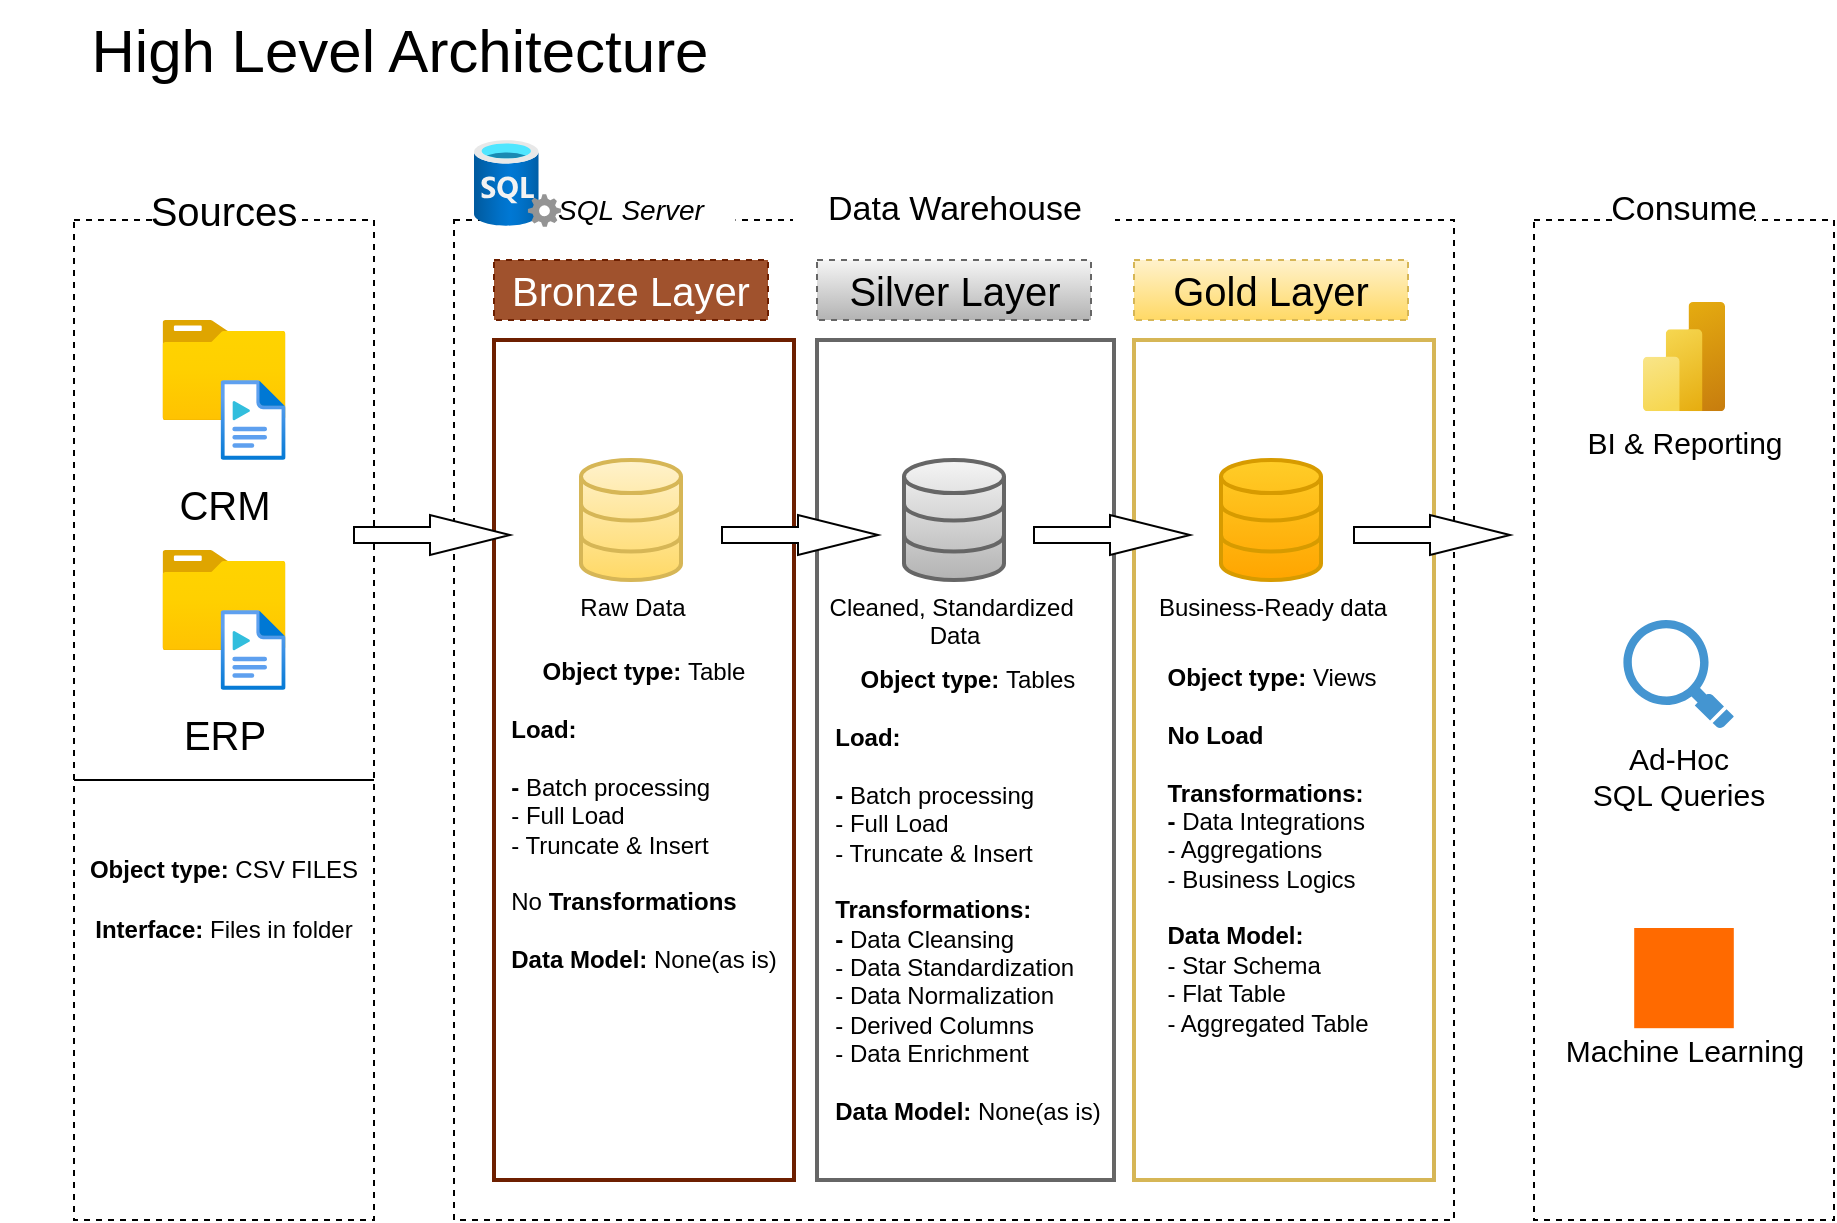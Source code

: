 <mxfile version="27.0.9">
  <diagram name="Sivu-1" id="QBBaQ64bJx7QSxKJhzwh">
    <mxGraphModel dx="1226" dy="736" grid="1" gridSize="10" guides="1" tooltips="1" connect="1" arrows="1" fold="1" page="1" pageScale="1" pageWidth="827" pageHeight="1169" math="0" shadow="0">
      <root>
        <mxCell id="0" />
        <mxCell id="1" parent="0" />
        <mxCell id="r4S6j7dR2Bc74DlHvSjS-1" value="" style="rounded=0;whiteSpace=wrap;html=1;fillColor=none;dashed=1;" vertex="1" parent="1">
          <mxGeometry x="240" y="180" width="500" height="500" as="geometry" />
        </mxCell>
        <mxCell id="r4S6j7dR2Bc74DlHvSjS-2" value="" style="rounded=0;whiteSpace=wrap;html=1;fillColor=none;dashed=1;" vertex="1" parent="1">
          <mxGeometry x="780" y="180" width="150" height="500" as="geometry" />
        </mxCell>
        <mxCell id="r4S6j7dR2Bc74DlHvSjS-3" value="" style="rounded=0;whiteSpace=wrap;html=1;fillColor=none;dashed=1;" vertex="1" parent="1">
          <mxGeometry x="50" y="180" width="150" height="500" as="geometry" />
        </mxCell>
        <mxCell id="r4S6j7dR2Bc74DlHvSjS-4" value="&lt;font style=&quot;font-size: 20px;&quot;&gt;Sources&lt;/font&gt;" style="text;html=1;align=center;verticalAlign=middle;whiteSpace=wrap;rounded=0;fillColor=default;" vertex="1" parent="1">
          <mxGeometry x="90" y="160" width="70" height="30" as="geometry" />
        </mxCell>
        <mxCell id="r4S6j7dR2Bc74DlHvSjS-5" value="&lt;font style=&quot;font-size: 17px;&quot;&gt;Consume&lt;/font&gt;" style="text;html=1;align=center;verticalAlign=middle;whiteSpace=wrap;rounded=0;fillColor=default;" vertex="1" parent="1">
          <mxGeometry x="820" y="160" width="70" height="30" as="geometry" />
        </mxCell>
        <mxCell id="r4S6j7dR2Bc74DlHvSjS-6" value="&lt;font style=&quot;font-size: 17px;&quot;&gt;Data Warehouse&lt;/font&gt;" style="text;html=1;align=center;verticalAlign=middle;whiteSpace=wrap;rounded=0;fillColor=default;" vertex="1" parent="1">
          <mxGeometry x="409.5" y="160" width="161" height="30" as="geometry" />
        </mxCell>
        <mxCell id="r4S6j7dR2Bc74DlHvSjS-7" value="&lt;font style=&quot;font-size: 20px;&quot;&gt;Bronze Layer&lt;/font&gt;" style="rounded=0;whiteSpace=wrap;html=1;fillColor=#a0522d;dashed=1;fontColor=#ffffff;strokeColor=#6D1F00;" vertex="1" parent="1">
          <mxGeometry x="260" y="200" width="137" height="30" as="geometry" />
        </mxCell>
        <mxCell id="r4S6j7dR2Bc74DlHvSjS-8" value="" style="rounded=0;whiteSpace=wrap;html=1;fillColor=none;fontColor=#ffffff;strokeColor=#6D1F00;strokeWidth=2;" vertex="1" parent="1">
          <mxGeometry x="260" y="240" width="150" height="420" as="geometry" />
        </mxCell>
        <mxCell id="r4S6j7dR2Bc74DlHvSjS-9" value="&lt;font style=&quot;font-size: 20px;&quot;&gt;Silver Layer&lt;/font&gt;" style="rounded=0;whiteSpace=wrap;html=1;fillColor=#f5f5f5;dashed=1;strokeColor=#666666;gradientColor=#b3b3b3;fontColor=#000000;" vertex="1" parent="1">
          <mxGeometry x="421.5" y="200" width="137" height="30" as="geometry" />
        </mxCell>
        <mxCell id="r4S6j7dR2Bc74DlHvSjS-10" value="" style="rounded=0;whiteSpace=wrap;html=1;fillColor=none;strokeColor=#666666;gradientColor=#b3b3b3;strokeWidth=2;" vertex="1" parent="1">
          <mxGeometry x="421.5" y="240" width="148.5" height="420" as="geometry" />
        </mxCell>
        <mxCell id="r4S6j7dR2Bc74DlHvSjS-11" value="&lt;font style=&quot;font-size: 20px;&quot;&gt;Gold Layer&lt;/font&gt;" style="rounded=0;whiteSpace=wrap;html=1;fillColor=#fff2cc;dashed=1;strokeColor=#d6b656;gradientColor=#ffd966;fontColor=#000000;" vertex="1" parent="1">
          <mxGeometry x="580" y="200" width="137" height="30" as="geometry" />
        </mxCell>
        <mxCell id="r4S6j7dR2Bc74DlHvSjS-12" value="" style="rounded=0;whiteSpace=wrap;html=1;fillColor=none;strokeColor=#d6b656;strokeWidth=2;gradientColor=#ffd966;" vertex="1" parent="1">
          <mxGeometry x="580" y="240" width="150" height="420" as="geometry" />
        </mxCell>
        <mxCell id="r4S6j7dR2Bc74DlHvSjS-15" value="" style="group;fontSize=13;" vertex="1" connectable="0" parent="1">
          <mxGeometry x="94.19" y="230" width="61.61" height="70" as="geometry" />
        </mxCell>
        <mxCell id="r4S6j7dR2Bc74DlHvSjS-13" value="&lt;div&gt;&lt;span&gt;&lt;font style=&quot;font-size: 20px;&quot;&gt;&lt;br&gt;&lt;/font&gt;&lt;/span&gt;&lt;/div&gt;&lt;div&gt;&lt;span&gt;&lt;font style=&quot;font-size: 20px;&quot;&gt;CRM&lt;/font&gt;&lt;/span&gt;&lt;/div&gt;" style="image;aspect=fixed;html=1;points=[];align=center;fontSize=12;image=img/lib/azure2/general/Folder_Blank.svg;" vertex="1" parent="r4S6j7dR2Bc74DlHvSjS-15">
          <mxGeometry width="61.61" height="50" as="geometry" />
        </mxCell>
        <mxCell id="r4S6j7dR2Bc74DlHvSjS-14" value="" style="image;aspect=fixed;html=1;points=[];align=center;fontSize=12;image=img/lib/azure2/general/Media_File.svg;" vertex="1" parent="r4S6j7dR2Bc74DlHvSjS-15">
          <mxGeometry x="29.11" y="30" width="32.5" height="40" as="geometry" />
        </mxCell>
        <mxCell id="r4S6j7dR2Bc74DlHvSjS-16" value="" style="group;fontSize=13;" vertex="1" connectable="0" parent="1">
          <mxGeometry x="94.19" y="345" width="61.61" height="70" as="geometry" />
        </mxCell>
        <mxCell id="r4S6j7dR2Bc74DlHvSjS-17" value="&lt;div&gt;&lt;span&gt;&lt;font style=&quot;font-size: 20px;&quot;&gt;&lt;br&gt;&lt;/font&gt;&lt;/span&gt;&lt;/div&gt;&lt;div&gt;&lt;span&gt;&lt;font style=&quot;font-size: 20px;&quot;&gt;ERP&lt;/font&gt;&lt;/span&gt;&lt;/div&gt;" style="image;aspect=fixed;html=1;points=[];align=center;fontSize=12;image=img/lib/azure2/general/Folder_Blank.svg;" vertex="1" parent="r4S6j7dR2Bc74DlHvSjS-16">
          <mxGeometry width="61.61" height="50" as="geometry" />
        </mxCell>
        <mxCell id="r4S6j7dR2Bc74DlHvSjS-18" value="" style="image;aspect=fixed;html=1;points=[];align=center;fontSize=12;image=img/lib/azure2/general/Media_File.svg;" vertex="1" parent="r4S6j7dR2Bc74DlHvSjS-16">
          <mxGeometry x="29.11" y="30" width="32.5" height="40" as="geometry" />
        </mxCell>
        <mxCell id="r4S6j7dR2Bc74DlHvSjS-19" value="" style="endArrow=none;html=1;rounded=0;" edge="1" parent="1">
          <mxGeometry width="50" height="50" relative="1" as="geometry">
            <mxPoint x="50" y="460" as="sourcePoint" />
            <mxPoint x="200" y="460" as="targetPoint" />
          </mxGeometry>
        </mxCell>
        <mxCell id="r4S6j7dR2Bc74DlHvSjS-21" value="&lt;b&gt;Object type: &lt;/b&gt;CSV FILES" style="text;html=1;align=center;verticalAlign=middle;whiteSpace=wrap;rounded=0;" vertex="1" parent="1">
          <mxGeometry x="50" y="490" width="150" height="30" as="geometry" />
        </mxCell>
        <mxCell id="r4S6j7dR2Bc74DlHvSjS-22" value="&lt;b&gt;Interface: &lt;/b&gt;Files in folder" style="text;html=1;align=center;verticalAlign=middle;whiteSpace=wrap;rounded=0;" vertex="1" parent="1">
          <mxGeometry x="50" y="520" width="150" height="30" as="geometry" />
        </mxCell>
        <mxCell id="r4S6j7dR2Bc74DlHvSjS-23" value="Raw Data" style="html=1;verticalLabelPosition=bottom;align=center;labelBackgroundColor=none;verticalAlign=top;strokeWidth=2;strokeColor=#d6b656;shadow=0;dashed=0;shape=mxgraph.ios7.icons.data;fillColor=#fff2cc;gradientColor=#ffd966;" vertex="1" parent="1">
          <mxGeometry x="303.5" y="300" width="50" height="60" as="geometry" />
        </mxCell>
        <mxCell id="r4S6j7dR2Bc74DlHvSjS-24" value="Cleaned, Standardized&amp;nbsp;&lt;div&gt;Data&lt;/div&gt;" style="html=1;verticalLabelPosition=bottom;align=center;labelBackgroundColor=none;verticalAlign=top;strokeWidth=2;strokeColor=#666666;shadow=0;dashed=0;shape=mxgraph.ios7.icons.data;fillColor=#f5f5f5;gradientColor=#b3b3b3;" vertex="1" parent="1">
          <mxGeometry x="465" y="300" width="50" height="60" as="geometry" />
        </mxCell>
        <mxCell id="r4S6j7dR2Bc74DlHvSjS-25" value="Business-Ready data" style="html=1;verticalLabelPosition=bottom;align=center;labelBackgroundColor=none;verticalAlign=top;strokeWidth=2;strokeColor=#d79b00;shadow=0;dashed=0;shape=mxgraph.ios7.icons.data;fillColor=#ffcd28;gradientColor=#ffa500;" vertex="1" parent="1">
          <mxGeometry x="623.5" y="300" width="50" height="60" as="geometry" />
        </mxCell>
        <mxCell id="r4S6j7dR2Bc74DlHvSjS-27" value="" style="html=1;shadow=0;dashed=0;align=center;verticalAlign=middle;shape=mxgraph.arrows2.arrow;dy=0.6;dx=40;notch=0;" vertex="1" parent="1">
          <mxGeometry x="374" y="327.5" width="78" height="20" as="geometry" />
        </mxCell>
        <mxCell id="r4S6j7dR2Bc74DlHvSjS-28" value="" style="html=1;shadow=0;dashed=0;align=center;verticalAlign=middle;shape=mxgraph.arrows2.arrow;dy=0.6;dx=40;notch=0;" vertex="1" parent="1">
          <mxGeometry x="190" y="327.5" width="78" height="20" as="geometry" />
        </mxCell>
        <mxCell id="r4S6j7dR2Bc74DlHvSjS-29" value="" style="html=1;shadow=0;dashed=0;align=center;verticalAlign=middle;shape=mxgraph.arrows2.arrow;dy=0.6;dx=40;notch=0;" vertex="1" parent="1">
          <mxGeometry x="530" y="327.5" width="78" height="20" as="geometry" />
        </mxCell>
        <mxCell id="r4S6j7dR2Bc74DlHvSjS-30" value="" style="html=1;shadow=0;dashed=0;align=center;verticalAlign=middle;shape=mxgraph.arrows2.arrow;dy=0.6;dx=40;notch=0;" vertex="1" parent="1">
          <mxGeometry x="690" y="327.5" width="78" height="20" as="geometry" />
        </mxCell>
        <mxCell id="r4S6j7dR2Bc74DlHvSjS-31" value="&lt;b&gt;Object type: &lt;/b&gt;Table&lt;div&gt;&lt;br&gt;&lt;div style=&quot;text-align: left;&quot;&gt;&lt;b&gt;Load:&amp;nbsp;&lt;/b&gt;&lt;/div&gt;&lt;div style=&quot;text-align: left;&quot;&gt;&lt;b&gt;&lt;br&gt;&lt;/b&gt;&lt;/div&gt;&lt;div style=&quot;text-align: left;&quot;&gt;&lt;b&gt;- &lt;/b&gt;Batch processing&lt;/div&gt;&lt;div style=&quot;text-align: left;&quot;&gt;- Full Load&lt;/div&gt;&lt;div style=&quot;text-align: left;&quot;&gt;- Truncate &amp;amp; Insert&lt;/div&gt;&lt;div style=&quot;text-align: left;&quot;&gt;&lt;br&gt;&lt;/div&gt;&lt;div style=&quot;text-align: left;&quot;&gt;No &lt;b&gt;Transformations&lt;/b&gt;&lt;/div&gt;&lt;div style=&quot;text-align: left;&quot;&gt;&lt;b&gt;&lt;br&gt;&lt;/b&gt;&lt;/div&gt;&lt;div style=&quot;text-align: left;&quot;&gt;&lt;b&gt;Data Model: &lt;/b&gt;None(as is)&lt;/div&gt;&lt;div&gt;&lt;b&gt;&lt;br&gt;&lt;/b&gt;&lt;/div&gt;&lt;/div&gt;" style="text;html=1;align=center;verticalAlign=middle;whiteSpace=wrap;rounded=0;" vertex="1" parent="1">
          <mxGeometry x="259.5" y="380" width="150" height="210" as="geometry" />
        </mxCell>
        <mxCell id="r4S6j7dR2Bc74DlHvSjS-33" value="&lt;b&gt;Object type: &lt;/b&gt;Tables&lt;div&gt;&lt;br&gt;&lt;div style=&quot;text-align: left;&quot;&gt;&lt;b&gt;Load:&amp;nbsp;&lt;/b&gt;&lt;/div&gt;&lt;div style=&quot;text-align: left;&quot;&gt;&lt;b&gt;&lt;br&gt;&lt;/b&gt;&lt;/div&gt;&lt;div style=&quot;text-align: left;&quot;&gt;&lt;b&gt;- &lt;/b&gt;Batch processing&lt;/div&gt;&lt;div style=&quot;text-align: left;&quot;&gt;- Full Load&lt;/div&gt;&lt;div style=&quot;text-align: left;&quot;&gt;- Truncate &amp;amp; Insert&lt;/div&gt;&lt;div style=&quot;text-align: left;&quot;&gt;&lt;br&gt;&lt;/div&gt;&lt;div style=&quot;text-align: left;&quot;&gt;&lt;b&gt;Transformations:&lt;/b&gt;&lt;/div&gt;&lt;div style=&quot;text-align: left;&quot;&gt;&lt;b&gt;- &lt;/b&gt;Data Cleansing&lt;/div&gt;&lt;div style=&quot;text-align: left;&quot;&gt;- Data Standardization&lt;/div&gt;&lt;div style=&quot;text-align: left;&quot;&gt;- Data Normalization&lt;/div&gt;&lt;div style=&quot;text-align: left;&quot;&gt;- Derived Columns&lt;/div&gt;&lt;div style=&quot;text-align: left;&quot;&gt;- Data Enrichment&lt;/div&gt;&lt;div style=&quot;text-align: left;&quot;&gt;&lt;b&gt;&lt;br&gt;&lt;/b&gt;&lt;/div&gt;&lt;div style=&quot;text-align: left;&quot;&gt;&lt;b&gt;Data Model: &lt;/b&gt;None(as is)&lt;/div&gt;&lt;div&gt;&lt;b&gt;&lt;br&gt;&lt;/b&gt;&lt;/div&gt;&lt;/div&gt;" style="text;html=1;align=center;verticalAlign=middle;whiteSpace=wrap;rounded=0;" vertex="1" parent="1">
          <mxGeometry x="421.5" y="420" width="150" height="210" as="geometry" />
        </mxCell>
        <mxCell id="r4S6j7dR2Bc74DlHvSjS-35" value="&lt;b&gt;Object type: &lt;/b&gt;Views&lt;div&gt;&lt;br&gt;&lt;div&gt;&lt;div style=&quot;text-align: left;&quot;&gt;&lt;b&gt;No Load&lt;/b&gt;&lt;/div&gt;&lt;div style=&quot;text-align: left;&quot;&gt;&lt;br&gt;&lt;/div&gt;&lt;div style=&quot;text-align: left;&quot;&gt;&lt;b&gt;Transformations:&lt;/b&gt;&lt;/div&gt;&lt;div style=&quot;text-align: left;&quot;&gt;&lt;b&gt;- &lt;/b&gt;Data Integrations&lt;/div&gt;&lt;div style=&quot;text-align: left;&quot;&gt;- Aggregations&lt;/div&gt;&lt;div style=&quot;text-align: left;&quot;&gt;- Business Logics&lt;/div&gt;&lt;div style=&quot;text-align: left;&quot;&gt;&lt;b&gt;&lt;br&gt;&lt;/b&gt;&lt;/div&gt;&lt;div style=&quot;text-align: left;&quot;&gt;&lt;b&gt;Data Model:&amp;nbsp;&lt;/b&gt;&lt;/div&gt;&lt;/div&gt;&lt;/div&gt;&lt;div style=&quot;text-align: left;&quot;&gt;- Star Schema&lt;/div&gt;&lt;div style=&quot;text-align: left;&quot;&gt;- Flat Table&lt;/div&gt;&lt;div style=&quot;text-align: left;&quot;&gt;- Aggregated Table&lt;/div&gt;" style="text;html=1;align=center;verticalAlign=middle;whiteSpace=wrap;rounded=0;" vertex="1" parent="1">
          <mxGeometry x="573.5" y="390" width="150" height="210" as="geometry" />
        </mxCell>
        <mxCell id="r4S6j7dR2Bc74DlHvSjS-36" value="&lt;font style=&quot;font-size: 15px;&quot;&gt;BI &amp;amp; Reporting&lt;/font&gt;" style="image;aspect=fixed;html=1;points=[];align=center;fontSize=12;image=img/lib/azure2/analytics/Power_BI_Embedded.svg;" vertex="1" parent="1">
          <mxGeometry x="834.5" y="221" width="41" height="54.67" as="geometry" />
        </mxCell>
        <mxCell id="r4S6j7dR2Bc74DlHvSjS-37" value="&lt;div&gt;&lt;font style=&quot;font-size: 15px;&quot;&gt;&lt;br&gt;&lt;/font&gt;&lt;/div&gt;&lt;font style=&quot;font-size: 15px;&quot;&gt;&lt;div&gt;&lt;font style=&quot;font-size: 15px;&quot;&gt;&lt;br&gt;&lt;/font&gt;&lt;/div&gt;&lt;div&gt;&lt;font style=&quot;font-size: 15px;&quot;&gt;&lt;br&gt;&lt;/font&gt;&lt;/div&gt;&lt;div&gt;&lt;font style=&quot;font-size: 15px;&quot;&gt;&lt;br&gt;&lt;/font&gt;&lt;/div&gt;Machine Learning&lt;/font&gt;" style="points=[];aspect=fixed;html=1;align=center;shadow=0;dashed=0;fillColor=#FF6A00;strokeColor=none;shape=mxgraph.alibaba_cloud.machine_learning;" vertex="1" parent="1">
          <mxGeometry x="830.1" y="534" width="49.8" height="50.1" as="geometry" />
        </mxCell>
        <mxCell id="r4S6j7dR2Bc74DlHvSjS-38" value="&lt;div&gt;&lt;span style=&quot;font-size: 15px; background-color: transparent; color: light-dark(rgb(0, 0, 0), rgb(255, 255, 255));&quot;&gt;Ad-Hoc&lt;/span&gt;&lt;/div&gt;&lt;div&gt;&lt;font style=&quot;font-size: 15px;&quot;&gt;SQL Queries&lt;/font&gt;&lt;/div&gt;" style="shadow=0;dashed=0;html=1;strokeColor=none;fillColor=#4495D1;labelPosition=center;verticalLabelPosition=bottom;verticalAlign=top;align=center;outlineConnect=0;shape=mxgraph.veeam.magnifying_glass;pointerEvents=1;" vertex="1" parent="1">
          <mxGeometry x="824.7" y="380" width="55.2" height="54.4" as="geometry" />
        </mxCell>
        <mxCell id="r4S6j7dR2Bc74DlHvSjS-39" value="&lt;font style=&quot;font-size: 30px;&quot;&gt;High Level Architecture&lt;/font&gt;" style="text;html=1;align=center;verticalAlign=middle;whiteSpace=wrap;rounded=0;" vertex="1" parent="1">
          <mxGeometry x="13" y="70" width="400" height="50" as="geometry" />
        </mxCell>
        <mxCell id="r4S6j7dR2Bc74DlHvSjS-41" value="&lt;font style=&quot;font-size: 14px;&quot;&gt;&lt;i&gt;SQL Server&lt;/i&gt;&lt;/font&gt;" style="text;html=1;align=center;verticalAlign=middle;whiteSpace=wrap;rounded=0;fillColor=default;" vertex="1" parent="1">
          <mxGeometry x="276.25" y="160" width="104.5" height="30" as="geometry" />
        </mxCell>
        <mxCell id="r4S6j7dR2Bc74DlHvSjS-42" value="" style="image;aspect=fixed;html=1;points=[];align=center;fontSize=12;image=img/lib/azure2/databases/SQL_Server.svg;" vertex="1" parent="1">
          <mxGeometry x="250" y="140" width="43.5" height="43.5" as="geometry" />
        </mxCell>
      </root>
    </mxGraphModel>
  </diagram>
</mxfile>
